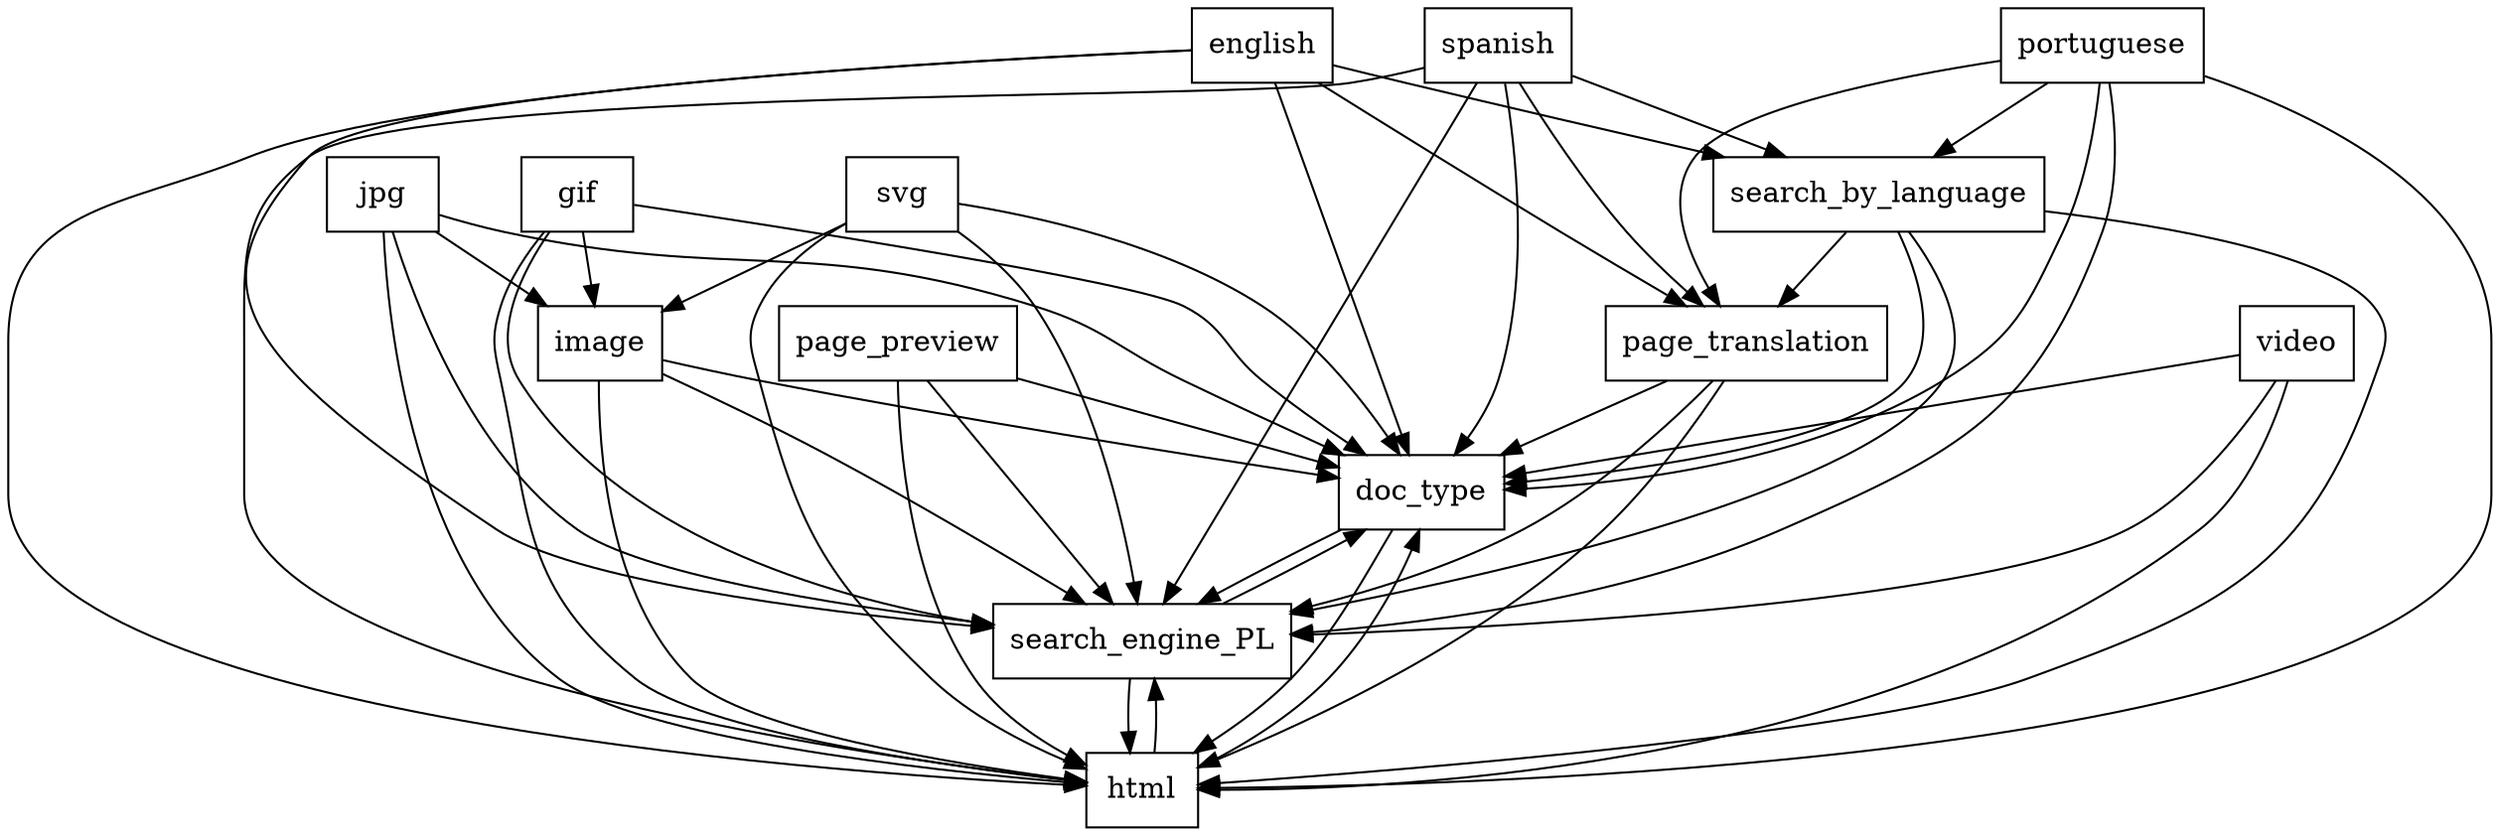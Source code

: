 digraph{
graph [rankdir=TB];
node [shape=box];
edge [arrowhead=normal];
0[label="spanish",]
1[label="svg",]
2[label="doc_type",]
3[label="image",]
4[label="jpg",]
5[label="search_engine_PL",]
6[label="portuguese",]
7[label="page_translation",]
8[label="html",]
9[label="search_by_language",]
10[label="page_preview",]
11[label="english",]
12[label="gif",]
13[label="video",]
0->2[label="",]
0->5[label="",]
0->7[label="",]
0->8[label="",]
0->9[label="",]
1->2[label="",]
1->3[label="",]
1->5[label="",]
1->8[label="",]
2->5[label="",]
2->8[label="",]
3->2[label="",]
3->5[label="",]
3->8[label="",]
4->2[label="",]
4->3[label="",]
4->5[label="",]
4->8[label="",]
5->2[label="",]
5->8[label="",]
6->2[label="",]
6->5[label="",]
6->7[label="",]
6->8[label="",]
6->9[label="",]
7->2[label="",]
7->5[label="",]
7->8[label="",]
8->2[label="",]
8->5[label="",]
9->2[label="",]
9->5[label="",]
9->7[label="",]
9->8[label="",]
10->2[label="",]
10->5[label="",]
10->8[label="",]
11->2[label="",]
11->5[label="",]
11->7[label="",]
11->8[label="",]
11->9[label="",]
12->2[label="",]
12->3[label="",]
12->5[label="",]
12->8[label="",]
13->2[label="",]
13->5[label="",]
13->8[label="",]
}
